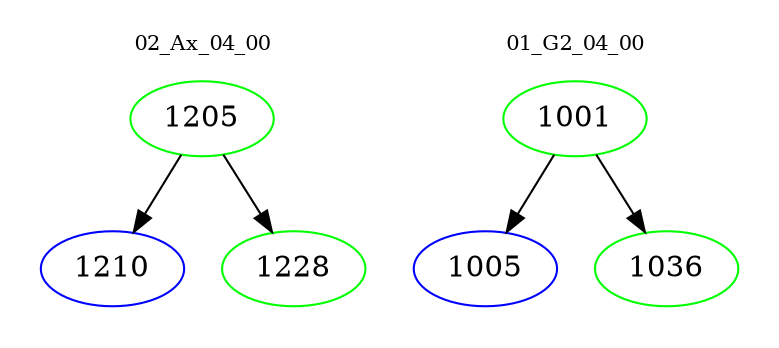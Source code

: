 digraph{
subgraph cluster_0 {
color = white
label = "02_Ax_04_00";
fontsize=10;
T0_1205 [label="1205", color="green"]
T0_1205 -> T0_1210 [color="black"]
T0_1210 [label="1210", color="blue"]
T0_1205 -> T0_1228 [color="black"]
T0_1228 [label="1228", color="green"]
}
subgraph cluster_1 {
color = white
label = "01_G2_04_00";
fontsize=10;
T1_1001 [label="1001", color="green"]
T1_1001 -> T1_1005 [color="black"]
T1_1005 [label="1005", color="blue"]
T1_1001 -> T1_1036 [color="black"]
T1_1036 [label="1036", color="green"]
}
}
